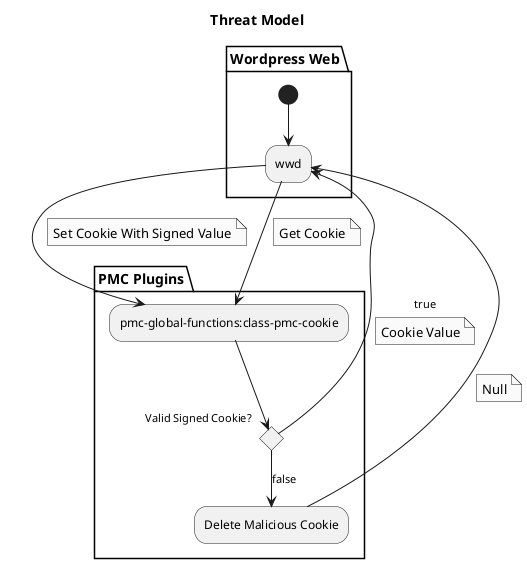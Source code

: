 @startuml
/'
    This file contains PlantUML (http://plantuml.com) syntax which is used to generate diagrams about the project.

    Read more here: https://confluence.pmcdev.io/x/YAFUAw
'/

skinparam monochrome true

title Threat Model

partition "Wordpress Web" {
  (*) --> wwd
}

partition "PMC Plugins" {

    wwd --> pmc-global-functions:class-pmc-cookie
    note on link
        Set Cookie With Signed Value
    endnote

    wwd --> pmc-global-functions:class-pmc-cookie
    note on link
        Get Cookie
    endnote

    if "Valid Signed Cookie?" then
       ->[true] wwd
       note on link
         Cookie Value
       endnote
    else
       -->[false] "Delete Malicious Cookie"
       --> wwd
       note on link
         Null
       endnote

    endif
}
@enduml